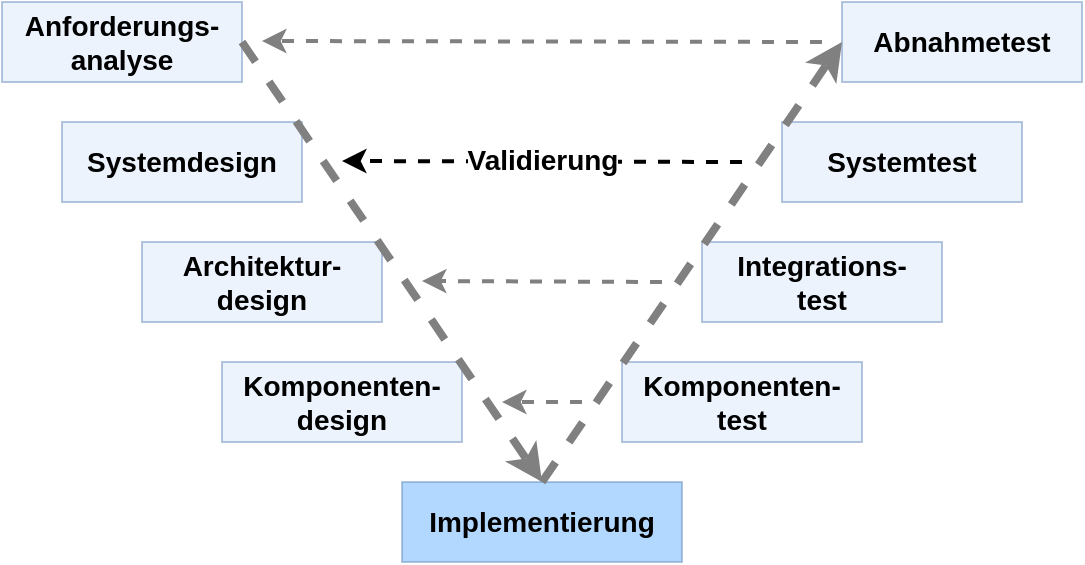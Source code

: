 <mxfile version="26.0.9">
  <diagram name="Page-1" id="pdtYOyRwjac8vWfQ2ybb">
    <mxGraphModel dx="1050" dy="621" grid="1" gridSize="10" guides="1" tooltips="1" connect="1" arrows="1" fold="1" page="1" pageScale="1" pageWidth="1169" pageHeight="827" math="0" shadow="0">
      <root>
        <mxCell id="0" />
        <mxCell id="1" parent="0" />
        <mxCell id="yoTtCKNXi9okPHkAMERr-1" value="&lt;b&gt;&lt;font style=&quot;font-size: 14px;&quot;&gt;Anforderungs-analyse&lt;/font&gt;&lt;/b&gt;" style="rounded=0;whiteSpace=wrap;html=1;fillColor=#dae8fc;strokeColor=#6c8ebf;opacity=50;" vertex="1" parent="1">
          <mxGeometry x="230" y="160" width="120" height="40" as="geometry" />
        </mxCell>
        <mxCell id="yoTtCKNXi9okPHkAMERr-2" value="&lt;b&gt;Systemdesign&lt;/b&gt;" style="rounded=0;whiteSpace=wrap;html=1;fillColor=#dae8fc;strokeColor=#6c8ebf;opacity=50;fontSize=14;" vertex="1" parent="1">
          <mxGeometry x="260" y="220" width="120" height="40" as="geometry" />
        </mxCell>
        <mxCell id="yoTtCKNXi9okPHkAMERr-3" value="&lt;b&gt;Architektur-&lt;/b&gt;&lt;div&gt;&lt;b&gt;design&lt;/b&gt;&lt;/div&gt;" style="rounded=0;whiteSpace=wrap;html=1;fillColor=#dae8fc;strokeColor=#6c8ebf;opacity=50;fontSize=14;" vertex="1" parent="1">
          <mxGeometry x="300" y="280" width="120" height="40" as="geometry" />
        </mxCell>
        <mxCell id="yoTtCKNXi9okPHkAMERr-4" value="&lt;b&gt;Komponenten-&lt;/b&gt;&lt;div&gt;&lt;b&gt;design&lt;/b&gt;&lt;/div&gt;" style="rounded=0;whiteSpace=wrap;html=1;fillColor=#dae8fc;strokeColor=#6c8ebf;opacity=50;fontSize=14;" vertex="1" parent="1">
          <mxGeometry x="340" y="340" width="120" height="40" as="geometry" />
        </mxCell>
        <mxCell id="yoTtCKNXi9okPHkAMERr-6" value="&lt;b&gt;Implementierung&lt;/b&gt;" style="rounded=0;whiteSpace=wrap;html=1;fillColor=#66B2FF;strokeColor=#6c8ebf;opacity=50;fontSize=14;" vertex="1" parent="1">
          <mxGeometry x="430" y="400" width="140" height="40" as="geometry" />
        </mxCell>
        <mxCell id="yoTtCKNXi9okPHkAMERr-7" value="&lt;b&gt;Komponenten-&lt;/b&gt;&lt;div&gt;&lt;b&gt;test&lt;/b&gt;&lt;/div&gt;" style="rounded=0;whiteSpace=wrap;html=1;fillColor=#dae8fc;strokeColor=#6c8ebf;opacity=50;fontSize=14;" vertex="1" parent="1">
          <mxGeometry x="540" y="340" width="120" height="40" as="geometry" />
        </mxCell>
        <mxCell id="yoTtCKNXi9okPHkAMERr-10" value="&lt;b&gt;Integrations-&lt;/b&gt;&lt;div&gt;&lt;b&gt;test&lt;/b&gt;&lt;/div&gt;" style="rounded=0;whiteSpace=wrap;html=1;fillColor=#dae8fc;strokeColor=#6c8ebf;opacity=50;fontSize=14;" vertex="1" parent="1">
          <mxGeometry x="580" y="280" width="120" height="40" as="geometry" />
        </mxCell>
        <mxCell id="yoTtCKNXi9okPHkAMERr-11" value="&lt;b&gt;Systemtest&lt;/b&gt;" style="rounded=0;whiteSpace=wrap;html=1;fillColor=#dae8fc;strokeColor=#6c8ebf;opacity=50;fontSize=14;" vertex="1" parent="1">
          <mxGeometry x="620" y="220" width="120" height="40" as="geometry" />
        </mxCell>
        <mxCell id="yoTtCKNXi9okPHkAMERr-12" value="&lt;div&gt;&lt;b&gt;&lt;font style=&quot;font-size: 14px;&quot;&gt;Abnahmetest&lt;/font&gt;&lt;/b&gt;&lt;/div&gt;" style="rounded=0;whiteSpace=wrap;html=1;fillColor=#dae8fc;strokeColor=#6c8ebf;opacity=50;" vertex="1" parent="1">
          <mxGeometry x="650" y="160" width="120" height="40" as="geometry" />
        </mxCell>
        <mxCell id="yoTtCKNXi9okPHkAMERr-13" value="" style="endArrow=classic;html=1;rounded=0;exitX=1;exitY=0.5;exitDx=0;exitDy=0;entryX=0.5;entryY=0;entryDx=0;entryDy=0;strokeWidth=4;dashed=1;strokeColor=#808080;" edge="1" parent="1" source="yoTtCKNXi9okPHkAMERr-1" target="yoTtCKNXi9okPHkAMERr-6">
          <mxGeometry width="50" height="50" relative="1" as="geometry">
            <mxPoint x="330" y="110" as="sourcePoint" />
            <mxPoint x="380" y="60" as="targetPoint" />
          </mxGeometry>
        </mxCell>
        <mxCell id="yoTtCKNXi9okPHkAMERr-14" value="" style="endArrow=classic;html=1;rounded=0;exitX=0.5;exitY=0;exitDx=0;exitDy=0;entryX=0;entryY=0.5;entryDx=0;entryDy=0;strokeWidth=4;dashed=1;strokeColor=#808080;" edge="1" parent="1" source="yoTtCKNXi9okPHkAMERr-6" target="yoTtCKNXi9okPHkAMERr-12">
          <mxGeometry width="50" height="50" relative="1" as="geometry">
            <mxPoint x="450" y="140" as="sourcePoint" />
            <mxPoint x="600" y="360" as="targetPoint" />
          </mxGeometry>
        </mxCell>
        <mxCell id="yoTtCKNXi9okPHkAMERr-15" value="" style="endArrow=classic;html=1;rounded=0;strokeColor=#808080;dashed=1;strokeWidth=2;" edge="1" parent="1">
          <mxGeometry width="50" height="50" relative="1" as="geometry">
            <mxPoint x="520" y="360" as="sourcePoint" />
            <mxPoint x="480" y="360" as="targetPoint" />
          </mxGeometry>
        </mxCell>
        <mxCell id="yoTtCKNXi9okPHkAMERr-16" value="" style="endArrow=classic;html=1;rounded=0;strokeColor=#808080;dashed=1;strokeWidth=2;" edge="1" parent="1">
          <mxGeometry width="50" height="50" relative="1" as="geometry">
            <mxPoint x="560" y="300" as="sourcePoint" />
            <mxPoint x="440" y="299.5" as="targetPoint" />
          </mxGeometry>
        </mxCell>
        <mxCell id="yoTtCKNXi9okPHkAMERr-17" value="" style="endArrow=classic;html=1;rounded=0;strokeColor=#000000;dashed=1;strokeWidth=2;" edge="1" parent="1">
          <mxGeometry width="50" height="50" relative="1" as="geometry">
            <mxPoint x="600" y="240" as="sourcePoint" />
            <mxPoint x="400" y="239.5" as="targetPoint" />
          </mxGeometry>
        </mxCell>
        <mxCell id="yoTtCKNXi9okPHkAMERr-19" value="Text" style="edgeLabel;html=1;align=center;verticalAlign=middle;resizable=0;points=[];" vertex="1" connectable="0" parent="yoTtCKNXi9okPHkAMERr-17">
          <mxGeometry x="-0.108" y="2" relative="1" as="geometry">
            <mxPoint x="-11" y="-2" as="offset" />
          </mxGeometry>
        </mxCell>
        <mxCell id="yoTtCKNXi9okPHkAMERr-20" value="&lt;font style=&quot;font-size: 14px;&quot;&gt;&lt;b&gt;Validierung&lt;/b&gt;&lt;/font&gt;" style="edgeLabel;html=1;align=center;verticalAlign=middle;resizable=0;points=[];" vertex="1" connectable="0" parent="yoTtCKNXi9okPHkAMERr-17">
          <mxGeometry x="0.002" y="-1" relative="1" as="geometry">
            <mxPoint as="offset" />
          </mxGeometry>
        </mxCell>
        <mxCell id="yoTtCKNXi9okPHkAMERr-18" value="" style="endArrow=classic;html=1;rounded=0;strokeColor=#808080;dashed=1;strokeWidth=2;" edge="1" parent="1">
          <mxGeometry width="50" height="50" relative="1" as="geometry">
            <mxPoint x="640" y="180" as="sourcePoint" />
            <mxPoint x="360" y="179.5" as="targetPoint" />
          </mxGeometry>
        </mxCell>
      </root>
    </mxGraphModel>
  </diagram>
</mxfile>
